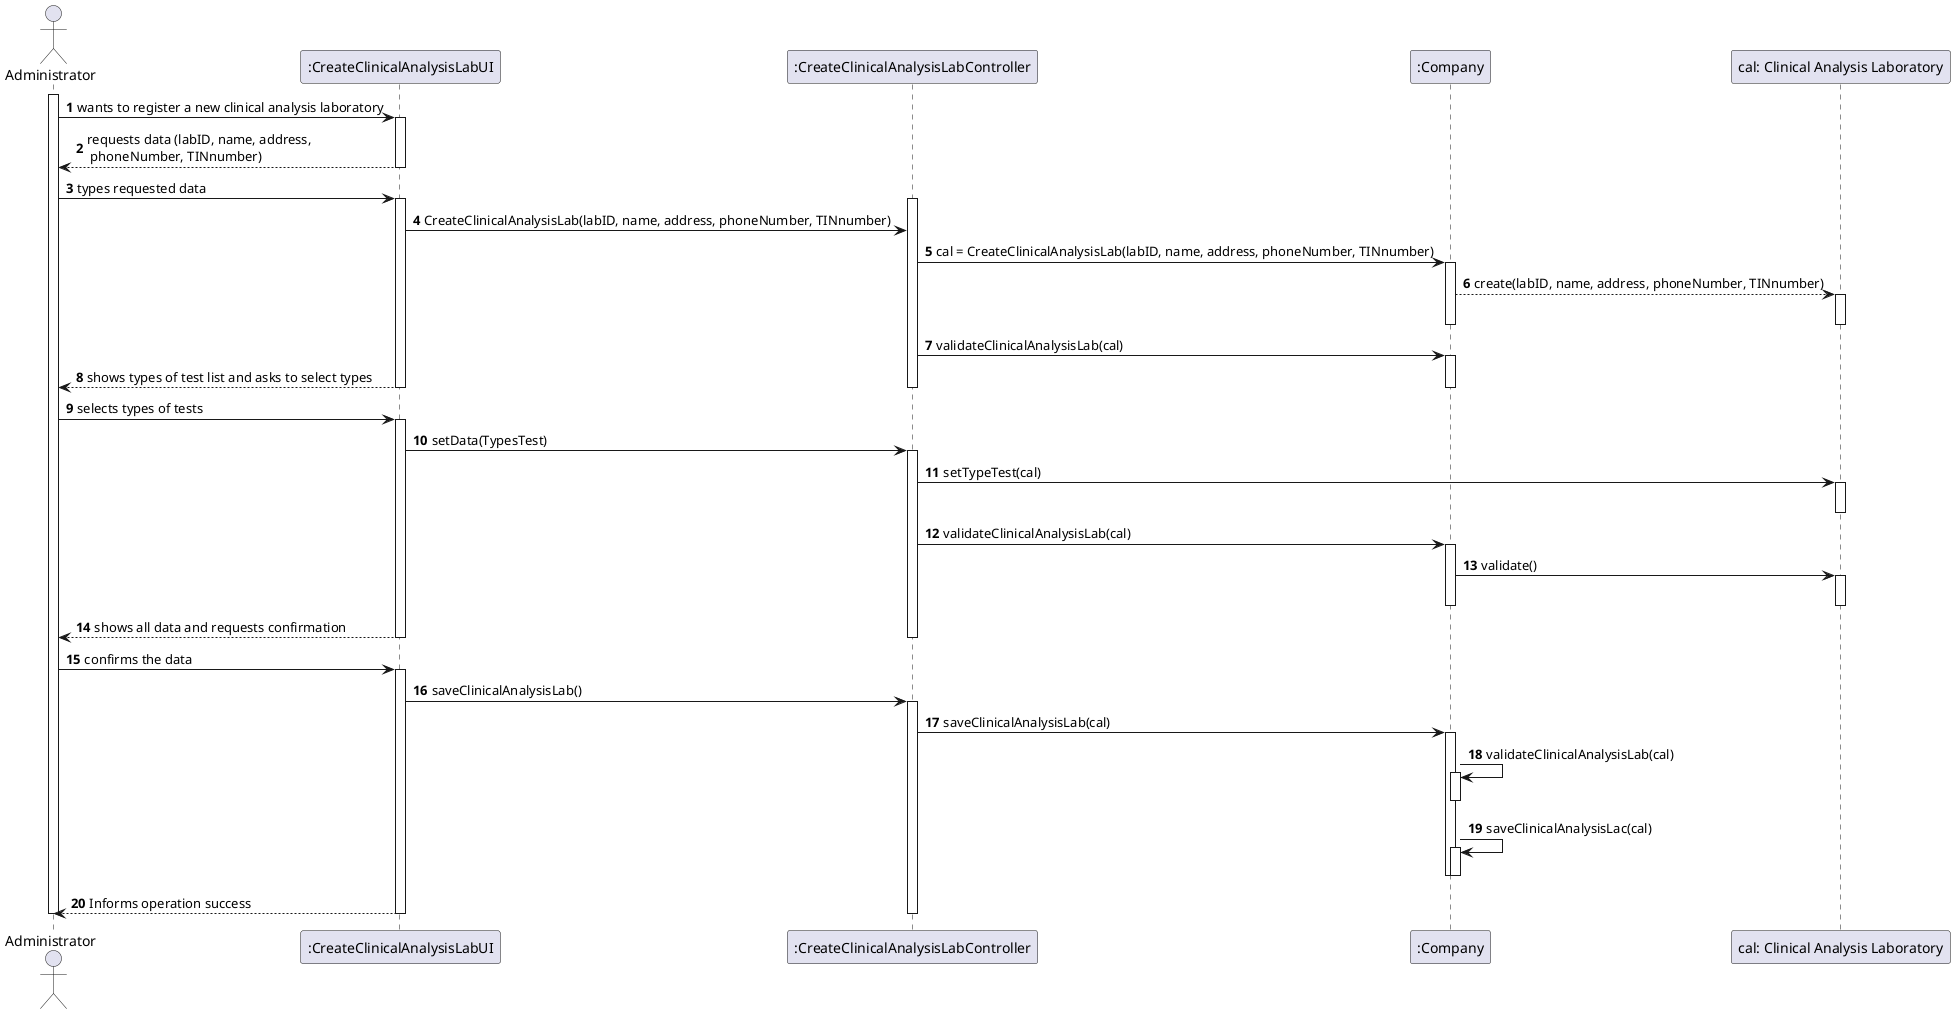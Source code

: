 @startuml
'https://plantuml.com/sequence-diagram
autonumber
actor Administrator as A
participant ":CreateClinicalAnalysisLabUI" as UI
participant ":CreateClinicalAnalysisLabController" as CTRL
participant ":Company" as C
participant "cal: Clinical Analysis Laboratory" as CAL
activate A

A -> UI: wants to register a new clinical analysis laboratory
activate UI
UI --> A: requests data (labID, name, address,\n phoneNumber, TINnumber)
deactivate UI
A -> UI: types requested data
activate UI
activate CTRL
UI -> CTRL : CreateClinicalAnalysisLab(labID, name, address, phoneNumber, TINnumber)
CTRL -> C: cal = CreateClinicalAnalysisLab(labID, name, address, phoneNumber, TINnumber)
activate C
C --> CAL : create(labID, name, address, phoneNumber, TINnumber)
activate CAL
deactivate CAL
deactivate C
CTRL -> C: validateClinicalAnalysisLab(cal)
activate C
UI --> A: shows types of test list and asks to select types
deactivate C
deactivate CTRL
deactivate UI
A -> UI: selects types of tests
activate UI
UI -> CTRL: setData(TypesTest)
activate CTRL
CTRL -> CAL: setTypeTest(cal)
activate CAL
deactivate CAL
deactivate C
CTRL -> C: validateClinicalAnalysisLab(cal)
activate C
C -> CAL : validate()
activate CAL
deactivate CAL
deactivate C
UI --> A: shows all data and requests confirmation
deactivate CTRL
deactivate UI
A -> UI: confirms the data
activate UI
UI-> CTRL : saveClinicalAnalysisLab()
activate CTRL
CTRL -> C: saveClinicalAnalysisLab(cal)
activate C
C -> C : validateClinicalAnalysisLab(cal)
activate C
deactivate C
C -> C : saveClinicalAnalysisLac(cal)
activate C
deactivate C
deactivate C
UI --> A : Informs operation success
deactivate CTRL
deactivate UI
deactivate A
@enduml